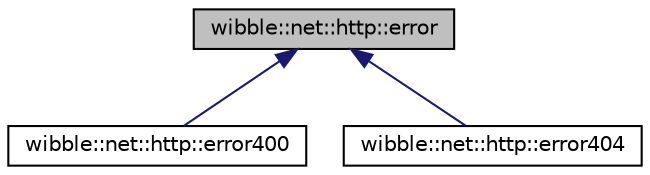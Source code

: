 digraph G
{
  edge [fontname="Helvetica",fontsize="10",labelfontname="Helvetica",labelfontsize="10"];
  node [fontname="Helvetica",fontsize="10",shape=record];
  Node1 [label="wibble::net::http::error",height=0.2,width=0.4,color="black", fillcolor="grey75", style="filled" fontcolor="black"];
  Node1 -> Node2 [dir="back",color="midnightblue",fontsize="10",style="solid",fontname="Helvetica"];
  Node2 [label="wibble::net::http::error400",height=0.2,width=0.4,color="black", fillcolor="white", style="filled",URL="$structwibble_1_1net_1_1http_1_1error400.html"];
  Node1 -> Node3 [dir="back",color="midnightblue",fontsize="10",style="solid",fontname="Helvetica"];
  Node3 [label="wibble::net::http::error404",height=0.2,width=0.4,color="black", fillcolor="white", style="filled",URL="$structwibble_1_1net_1_1http_1_1error404.html"];
}
